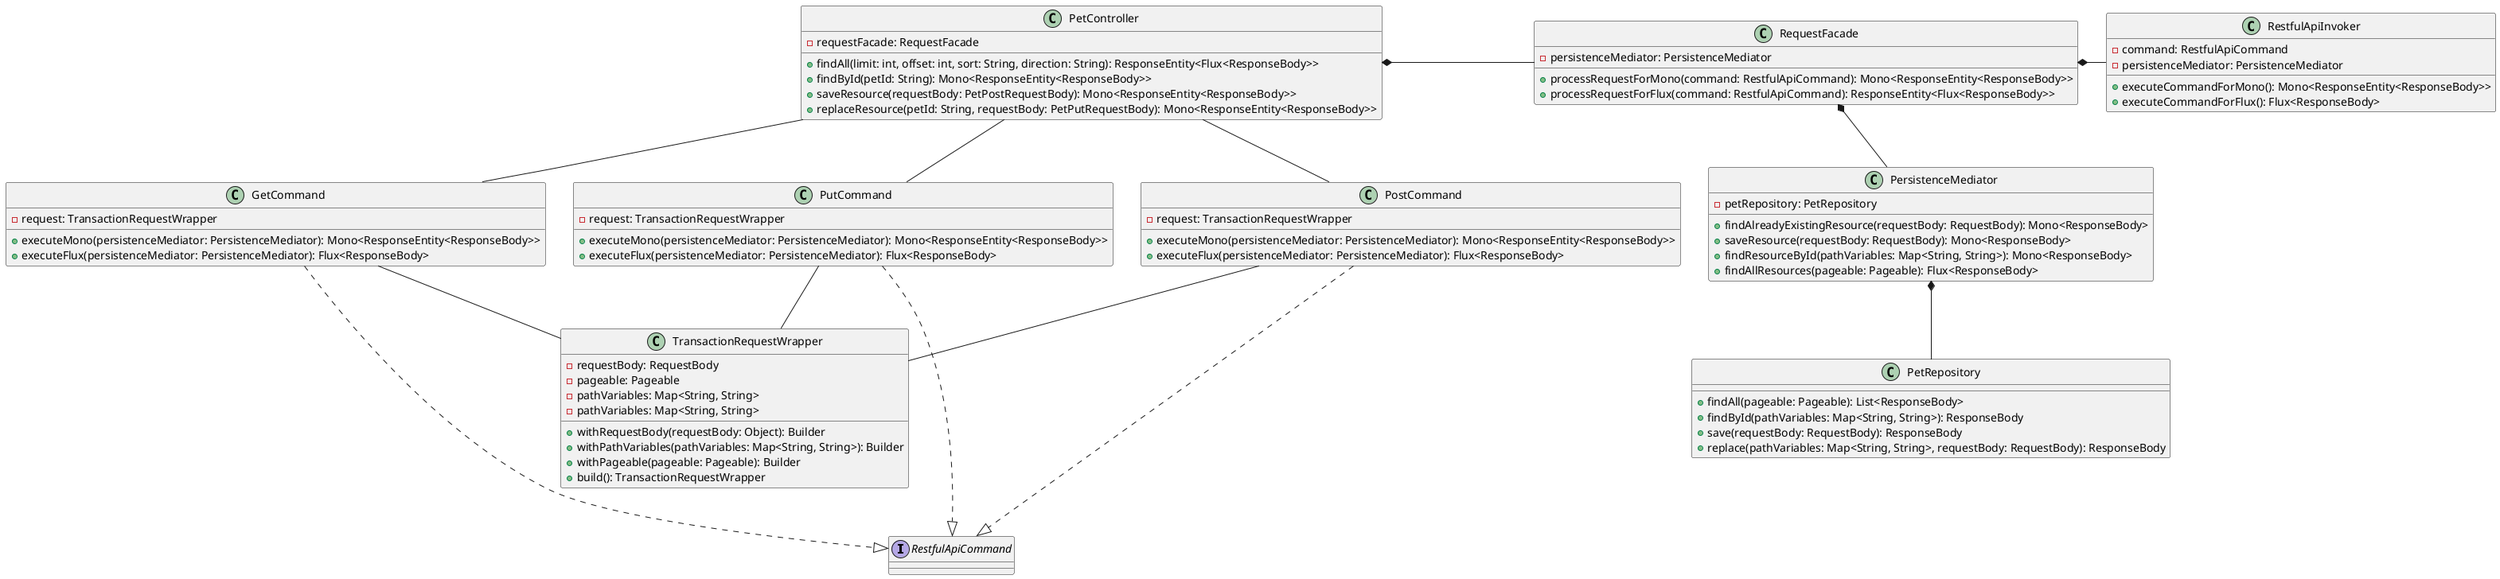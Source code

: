 @startuml

interface RestfulApiCommand

class PetController {
    +findAll(limit: int, offset: int, sort: String, direction: String): ResponseEntity<Flux<ResponseBody>>
    +findById(petId: String): Mono<ResponseEntity<ResponseBody>>
    +saveResource(requestBody: PetPostRequestBody): Mono<ResponseEntity<ResponseBody>>
    +replaceResource(petId: String, requestBody: PetPutRequestBody): Mono<ResponseEntity<ResponseBody>>
    -requestFacade: RequestFacade
}

class PostCommand {
    +executeMono(persistenceMediator: PersistenceMediator): Mono<ResponseEntity<ResponseBody>>
    +executeFlux(persistenceMediator: PersistenceMediator): Flux<ResponseBody>
    -request: TransactionRequestWrapper
}

class PutCommand {
    +executeMono(persistenceMediator: PersistenceMediator): Mono<ResponseEntity<ResponseBody>>
    +executeFlux(persistenceMediator: PersistenceMediator): Flux<ResponseBody>
    -request: TransactionRequestWrapper
}

class GetCommand {
    +executeMono(persistenceMediator: PersistenceMediator): Mono<ResponseEntity<ResponseBody>>
    +executeFlux(persistenceMediator: PersistenceMediator): Flux<ResponseBody>
    -request: TransactionRequestWrapper
}

class PersistenceMediator {
    +findAlreadyExistingResource(requestBody: RequestBody): Mono<ResponseBody>
    +saveResource(requestBody: RequestBody): Mono<ResponseBody>
    +findResourceById(pathVariables: Map<String, String>): Mono<ResponseBody>
    +findAllResources(pageable: Pageable): Flux<ResponseBody>
    -petRepository: PetRepository
}

class TransactionRequestWrapper {
    +withRequestBody(requestBody: Object): Builder
    +withPathVariables(pathVariables: Map<String, String>): Builder
    +withPageable(pageable: Pageable): Builder
    +build(): TransactionRequestWrapper
    -requestBody: RequestBody
    -pageable: Pageable
    -pathVariables: Map<String, String>
    -pathVariables: Map<String, String>
}

class RequestFacade {
    +processRequestForMono(command: RestfulApiCommand): Mono<ResponseEntity<ResponseBody>>
    +processRequestForFlux(command: RestfulApiCommand): ResponseEntity<Flux<ResponseBody>>
    -persistenceMediator: PersistenceMediator
}

class RestfulApiInvoker {
    +executeCommandForMono(): Mono<ResponseEntity<ResponseBody>>
    +executeCommandForFlux(): Flux<ResponseBody>
    -command: RestfulApiCommand
    -persistenceMediator: PersistenceMediator
}

class PetRepository {
    +findAll(pageable: Pageable): List<ResponseBody>
    +findById(pathVariables: Map<String, String>): ResponseBody
    +save(requestBody: RequestBody): ResponseBody
    +replace(pathVariables: Map<String, String>, requestBody: RequestBody): ResponseBody
}

PetController -down- PostCommand
PetController -down- PutCommand
PetController -down- GetCommand
PetController *- RequestFacade
RequestFacade *-down- PersistenceMediator
RequestFacade *- RestfulApiInvoker
PutCommand -down- TransactionRequestWrapper
PostCommand -down- TransactionRequestWrapper
GetCommand -down- TransactionRequestWrapper

RestfulApiCommand <|-up.. PostCommand
RestfulApiCommand <|-up.. PutCommand
RestfulApiCommand <|-up.. GetCommand

PersistenceMediator *-down- PetRepository

@enduml
